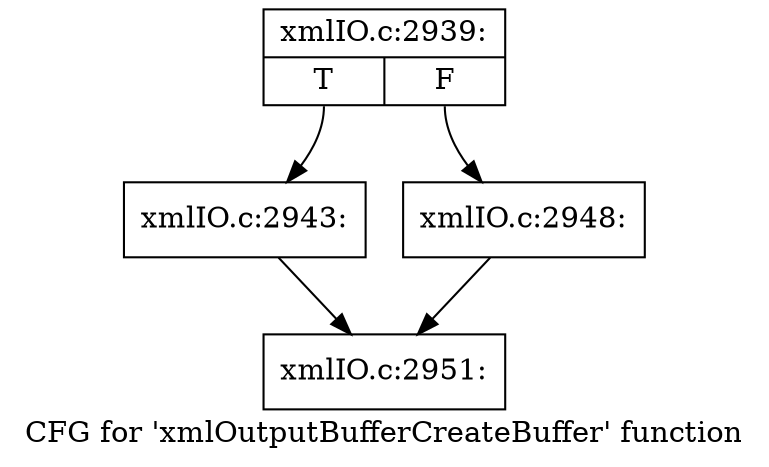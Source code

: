 digraph "CFG for 'xmlOutputBufferCreateBuffer' function" {
	label="CFG for 'xmlOutputBufferCreateBuffer' function";

	Node0x52cb200 [shape=record,label="{xmlIO.c:2939:|{<s0>T|<s1>F}}"];
	Node0x52cb200:s0 -> Node0x52cc430;
	Node0x52cb200:s1 -> Node0x52cc480;
	Node0x52cc430 [shape=record,label="{xmlIO.c:2943:}"];
	Node0x52cc430 -> Node0x52cb690;
	Node0x52cc480 [shape=record,label="{xmlIO.c:2948:}"];
	Node0x52cc480 -> Node0x52cb690;
	Node0x52cb690 [shape=record,label="{xmlIO.c:2951:}"];
}
